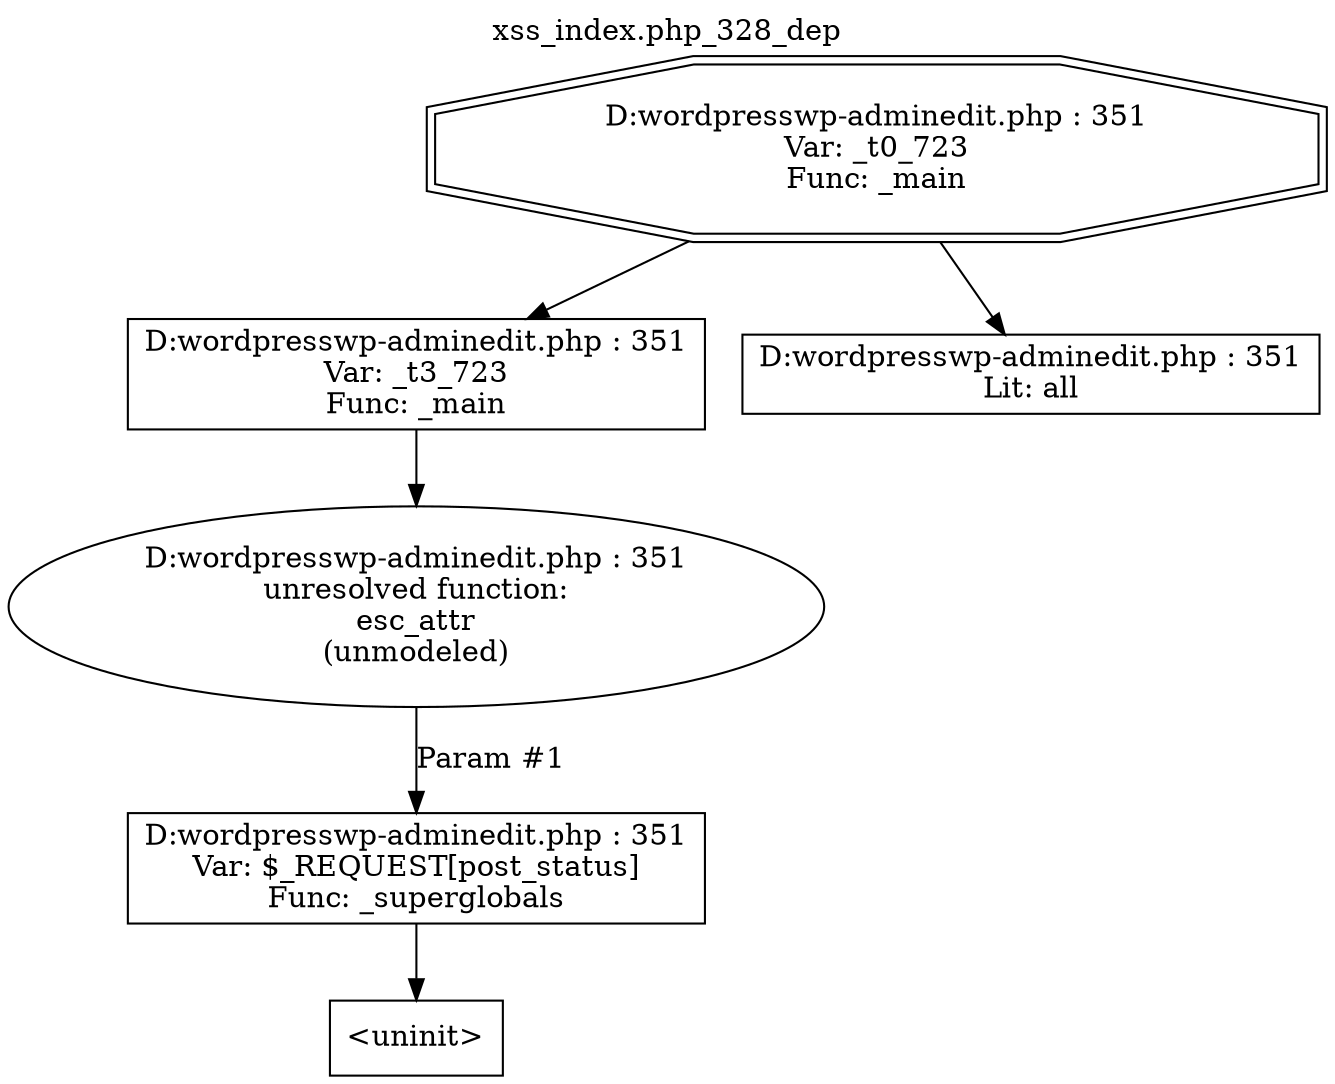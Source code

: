 digraph cfg {
  label="xss_index.php_328_dep";
  labelloc=t;
  n1 [shape=doubleoctagon, label="D:\wordpress\wp-admin\edit.php : 351\nVar: _t0_723\nFunc: _main\n"];
  n2 [shape=box, label="D:\wordpress\wp-admin\edit.php : 351\nVar: _t3_723\nFunc: _main\n"];
  n3 [shape=ellipse, label="D:\wordpress\wp-admin\edit.php : 351\nunresolved function:\nesc_attr\n(unmodeled)\n"];
  n4 [shape=box, label="D:\wordpress\wp-admin\edit.php : 351\nVar: $_REQUEST[post_status]\nFunc: _superglobals\n"];
  n5 [shape=box, label="<uninit>"];
  n6 [shape=box, label="D:\wordpress\wp-admin\edit.php : 351\nLit: all\n"];
  n2 -> n3;
  n4 -> n5;
  n3 -> n4[label="Param #1"];
  n1 -> n2;
  n1 -> n6;
}
